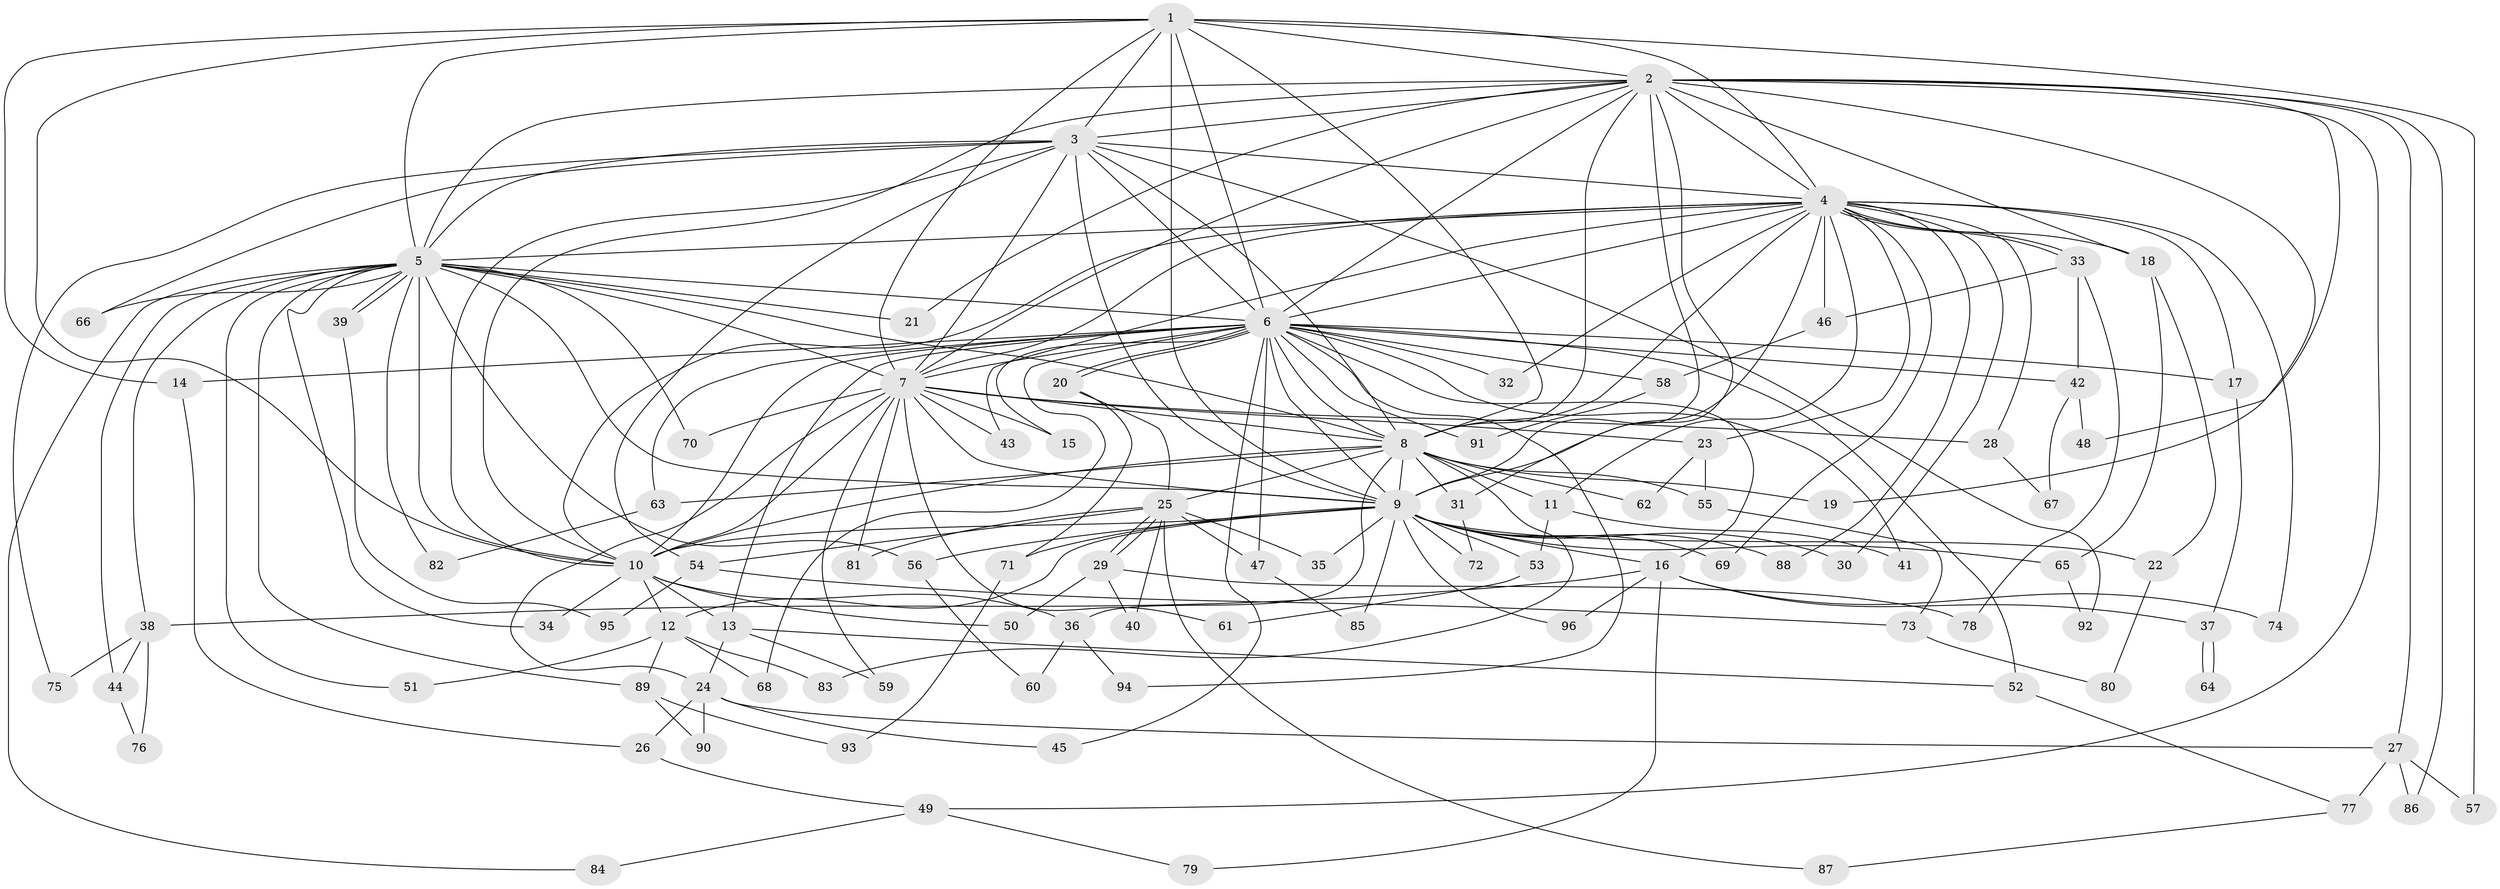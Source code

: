 // coarse degree distribution, {10: 0.06896551724137931, 18: 0.034482758620689655, 6: 0.06896551724137931, 14: 0.034482758620689655, 2: 0.06896551724137931, 4: 0.27586206896551724, 3: 0.27586206896551724, 8: 0.034482758620689655, 11: 0.034482758620689655, 17: 0.034482758620689655, 5: 0.06896551724137931}
// Generated by graph-tools (version 1.1) at 2025/36/03/04/25 23:36:18]
// undirected, 96 vertices, 217 edges
graph export_dot {
  node [color=gray90,style=filled];
  1;
  2;
  3;
  4;
  5;
  6;
  7;
  8;
  9;
  10;
  11;
  12;
  13;
  14;
  15;
  16;
  17;
  18;
  19;
  20;
  21;
  22;
  23;
  24;
  25;
  26;
  27;
  28;
  29;
  30;
  31;
  32;
  33;
  34;
  35;
  36;
  37;
  38;
  39;
  40;
  41;
  42;
  43;
  44;
  45;
  46;
  47;
  48;
  49;
  50;
  51;
  52;
  53;
  54;
  55;
  56;
  57;
  58;
  59;
  60;
  61;
  62;
  63;
  64;
  65;
  66;
  67;
  68;
  69;
  70;
  71;
  72;
  73;
  74;
  75;
  76;
  77;
  78;
  79;
  80;
  81;
  82;
  83;
  84;
  85;
  86;
  87;
  88;
  89;
  90;
  91;
  92;
  93;
  94;
  95;
  96;
  1 -- 2;
  1 -- 3;
  1 -- 4;
  1 -- 5;
  1 -- 6;
  1 -- 7;
  1 -- 8;
  1 -- 9;
  1 -- 10;
  1 -- 14;
  1 -- 57;
  2 -- 3;
  2 -- 4;
  2 -- 5;
  2 -- 6;
  2 -- 7;
  2 -- 8;
  2 -- 9;
  2 -- 10;
  2 -- 18;
  2 -- 19;
  2 -- 21;
  2 -- 27;
  2 -- 31;
  2 -- 48;
  2 -- 49;
  2 -- 86;
  3 -- 4;
  3 -- 5;
  3 -- 6;
  3 -- 7;
  3 -- 8;
  3 -- 9;
  3 -- 10;
  3 -- 54;
  3 -- 66;
  3 -- 75;
  3 -- 92;
  4 -- 5;
  4 -- 6;
  4 -- 7;
  4 -- 8;
  4 -- 9;
  4 -- 10;
  4 -- 11;
  4 -- 17;
  4 -- 18;
  4 -- 23;
  4 -- 28;
  4 -- 30;
  4 -- 32;
  4 -- 33;
  4 -- 33;
  4 -- 43;
  4 -- 46;
  4 -- 69;
  4 -- 74;
  4 -- 88;
  5 -- 6;
  5 -- 7;
  5 -- 8;
  5 -- 9;
  5 -- 10;
  5 -- 21;
  5 -- 34;
  5 -- 38;
  5 -- 39;
  5 -- 39;
  5 -- 44;
  5 -- 51;
  5 -- 56;
  5 -- 66;
  5 -- 70;
  5 -- 82;
  5 -- 84;
  5 -- 89;
  6 -- 7;
  6 -- 8;
  6 -- 9;
  6 -- 10;
  6 -- 13;
  6 -- 14;
  6 -- 15;
  6 -- 16;
  6 -- 17;
  6 -- 20;
  6 -- 20;
  6 -- 32;
  6 -- 41;
  6 -- 42;
  6 -- 45;
  6 -- 47;
  6 -- 52;
  6 -- 58;
  6 -- 63;
  6 -- 68;
  6 -- 91;
  6 -- 94;
  7 -- 8;
  7 -- 9;
  7 -- 10;
  7 -- 15;
  7 -- 23;
  7 -- 24;
  7 -- 28;
  7 -- 43;
  7 -- 59;
  7 -- 61;
  7 -- 70;
  7 -- 81;
  8 -- 9;
  8 -- 10;
  8 -- 11;
  8 -- 19;
  8 -- 25;
  8 -- 31;
  8 -- 36;
  8 -- 55;
  8 -- 62;
  8 -- 63;
  8 -- 83;
  9 -- 10;
  9 -- 12;
  9 -- 16;
  9 -- 22;
  9 -- 30;
  9 -- 35;
  9 -- 53;
  9 -- 56;
  9 -- 65;
  9 -- 69;
  9 -- 71;
  9 -- 72;
  9 -- 85;
  9 -- 88;
  9 -- 96;
  10 -- 12;
  10 -- 13;
  10 -- 34;
  10 -- 36;
  10 -- 50;
  11 -- 41;
  11 -- 53;
  12 -- 51;
  12 -- 68;
  12 -- 83;
  12 -- 89;
  13 -- 24;
  13 -- 52;
  13 -- 59;
  14 -- 26;
  16 -- 37;
  16 -- 38;
  16 -- 74;
  16 -- 79;
  16 -- 96;
  17 -- 37;
  18 -- 22;
  18 -- 65;
  20 -- 25;
  20 -- 71;
  22 -- 80;
  23 -- 55;
  23 -- 62;
  24 -- 26;
  24 -- 27;
  24 -- 45;
  24 -- 90;
  25 -- 29;
  25 -- 29;
  25 -- 35;
  25 -- 40;
  25 -- 47;
  25 -- 54;
  25 -- 81;
  25 -- 87;
  26 -- 49;
  27 -- 57;
  27 -- 77;
  27 -- 86;
  28 -- 67;
  29 -- 40;
  29 -- 50;
  29 -- 78;
  31 -- 72;
  33 -- 42;
  33 -- 46;
  33 -- 78;
  36 -- 60;
  36 -- 94;
  37 -- 64;
  37 -- 64;
  38 -- 44;
  38 -- 75;
  38 -- 76;
  39 -- 95;
  42 -- 48;
  42 -- 67;
  44 -- 76;
  46 -- 58;
  47 -- 85;
  49 -- 79;
  49 -- 84;
  52 -- 77;
  53 -- 61;
  54 -- 73;
  54 -- 95;
  55 -- 73;
  56 -- 60;
  58 -- 91;
  63 -- 82;
  65 -- 92;
  71 -- 93;
  73 -- 80;
  77 -- 87;
  89 -- 90;
  89 -- 93;
}

